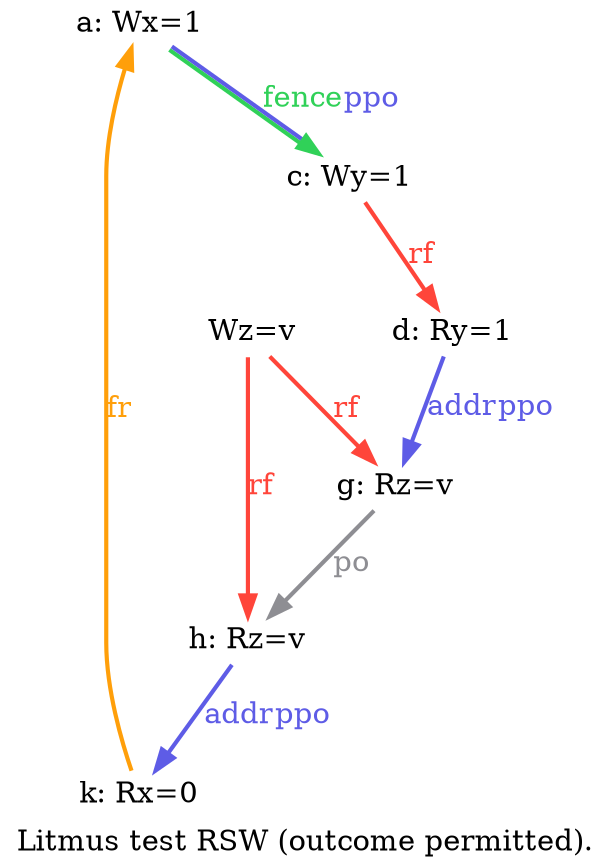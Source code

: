 digraph G {

splines=spline;
pad="0.000000";
label="Litmus test RSW (outcome permitted)."

/* the unlocked events */
eiid0 [label="a: Wx=1", shape="none", fontsize=14, pos="2.000000,4.050000!", fixedsize="false", height="0.222222", width="1.111112"];
eiid1 [label="c: Wy=1", shape="none", fontsize=14, pos="2.000000,3.150000!", fixedsize="false", height="0.222222", width="1.111112"];
eiid2 [label="d: Ry=1", shape="none", fontsize=14, pos="4.000000,4.050000!", fixedsize="false", height="0.222222", width="1.111112"];
eiid3 [label="g: Rz=v", shape="none", fontsize=14, pos="4.000000,3.150000!", fixedsize="false", height="0.222222", width="1.111112"];
eiid4 [label="h: Rz=v", shape="none", fontsize=14, pos="4.000000,2.250000!", fixedsize="false", height="0.222222", width="1.111112"];
eiid5 [label="k: Rx=0", shape="none", fontsize=14, pos="4.000000,1.350000!", fixedsize="false", height="0.222222", width="1.111112"];
eiid6 [label=" Wz=v", shape="none", fontsize=14, pos="6.000000,2.700000!", fixedsize="false", height="0.222222", width="1.111112"];

/* the intra_causality_data edges */


/* the intra_causality_control edges */

/* the poi edges */
/* the rfmap edges */


/* The viewed-before edges */
eiid0 -> eiid1 [label=<<font color="#30D158">fence</font><font color="#5E5CE6">ppo</font>>, color="#30D158:#5E5CE6", fontsize=14, penwidth="2.000000", arrowsize="1.000000"];
eiid1 -> eiid2 [label=<<font color="#FF453A">rf</font>>, color="#FF453A", fontsize=14, penwidth="2.000000", arrowsize="1.000000"];
eiid2 -> eiid3 [label=<<font color="#5E5CE6">addr</font><font color="#5E5CE6">ppo</font>>, color="#5E5CE6", fontsize=14, penwidth="2.000000", arrowsize="1.000000"];
eiid3 -> eiid4 [label=<<font color="#8E8E93">po</font>>, color="#8E8E93", fontsize=14, penwidth="2.000000", arrowsize="1.000000"];
eiid4 -> eiid5 [label=<<font color="#5E5CE6">addr</font><font color="#5E5CE6">ppo</font>>, color="#5E5CE6", fontsize=14, penwidth="2.000000", arrowsize="1.000000"];
eiid5 -> eiid0 [label=<<font color="#FF9F0A">fr</font>>, color="#FF9F0A", fontsize=14, penwidth="2.000000", arrowsize="1.000000"];
eiid6 -> eiid3 [label=<<font color="#FF453A">rf</font>>, color="#FF453A", fontsize=14, penwidth="2.000000", arrowsize="1.000000"];
eiid6 -> eiid4 [label=<<font color="#FF453A">rf</font>>, color="#FF453A", fontsize=14, penwidth="2.000000", arrowsize="1.000000"];
}
